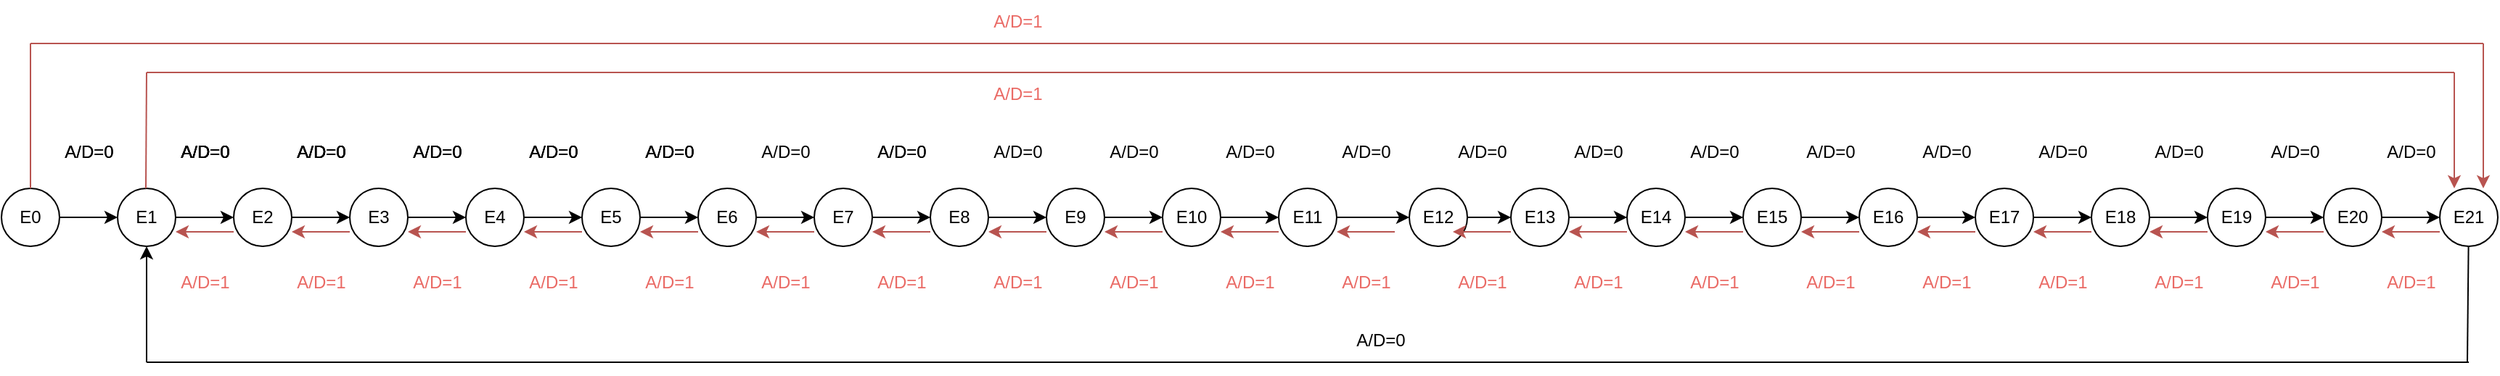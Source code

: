 <mxfile version="20.5.3" type="github">
  <diagram id="IYc-EeCkCWbLkypRfb7z" name="Page-1">
    <mxGraphModel dx="1210" dy="679" grid="1" gridSize="10" guides="1" tooltips="1" connect="1" arrows="1" fold="1" page="1" pageScale="1" pageWidth="2339" pageHeight="3300" math="0" shadow="0">
      <root>
        <mxCell id="0" />
        <mxCell id="1" parent="0" />
        <mxCell id="dCmdMeFQFRfdLefA6usg-4" value="" style="edgeStyle=orthogonalEdgeStyle;rounded=0;orthogonalLoop=1;jettySize=auto;html=1;" edge="1" parent="1" source="dCmdMeFQFRfdLefA6usg-2" target="dCmdMeFQFRfdLefA6usg-3">
          <mxGeometry relative="1" as="geometry" />
        </mxCell>
        <mxCell id="dCmdMeFQFRfdLefA6usg-2" value="E0" style="ellipse;whiteSpace=wrap;html=1;aspect=fixed;" vertex="1" parent="1">
          <mxGeometry x="120" y="400" width="40" height="40" as="geometry" />
        </mxCell>
        <mxCell id="dCmdMeFQFRfdLefA6usg-6" value="" style="edgeStyle=orthogonalEdgeStyle;rounded=0;orthogonalLoop=1;jettySize=auto;html=1;" edge="1" parent="1" source="dCmdMeFQFRfdLefA6usg-3" target="dCmdMeFQFRfdLefA6usg-5">
          <mxGeometry relative="1" as="geometry" />
        </mxCell>
        <mxCell id="dCmdMeFQFRfdLefA6usg-3" value="E1" style="ellipse;whiteSpace=wrap;html=1;aspect=fixed;" vertex="1" parent="1">
          <mxGeometry x="200" y="400" width="40" height="40" as="geometry" />
        </mxCell>
        <mxCell id="dCmdMeFQFRfdLefA6usg-8" value="" style="edgeStyle=orthogonalEdgeStyle;rounded=0;orthogonalLoop=1;jettySize=auto;html=1;" edge="1" parent="1" source="dCmdMeFQFRfdLefA6usg-5" target="dCmdMeFQFRfdLefA6usg-7">
          <mxGeometry relative="1" as="geometry" />
        </mxCell>
        <mxCell id="dCmdMeFQFRfdLefA6usg-5" value="E2" style="ellipse;whiteSpace=wrap;html=1;aspect=fixed;" vertex="1" parent="1">
          <mxGeometry x="280" y="400" width="40" height="40" as="geometry" />
        </mxCell>
        <mxCell id="dCmdMeFQFRfdLefA6usg-10" value="" style="edgeStyle=orthogonalEdgeStyle;rounded=0;orthogonalLoop=1;jettySize=auto;html=1;" edge="1" parent="1" source="dCmdMeFQFRfdLefA6usg-7" target="dCmdMeFQFRfdLefA6usg-9">
          <mxGeometry relative="1" as="geometry" />
        </mxCell>
        <mxCell id="dCmdMeFQFRfdLefA6usg-7" value="E3" style="ellipse;whiteSpace=wrap;html=1;aspect=fixed;" vertex="1" parent="1">
          <mxGeometry x="360" y="400" width="40" height="40" as="geometry" />
        </mxCell>
        <mxCell id="dCmdMeFQFRfdLefA6usg-12" value="" style="edgeStyle=orthogonalEdgeStyle;rounded=0;orthogonalLoop=1;jettySize=auto;html=1;" edge="1" parent="1" source="dCmdMeFQFRfdLefA6usg-9" target="dCmdMeFQFRfdLefA6usg-11">
          <mxGeometry relative="1" as="geometry" />
        </mxCell>
        <mxCell id="dCmdMeFQFRfdLefA6usg-9" value="E4" style="ellipse;whiteSpace=wrap;html=1;aspect=fixed;" vertex="1" parent="1">
          <mxGeometry x="440" y="400" width="40" height="40" as="geometry" />
        </mxCell>
        <mxCell id="dCmdMeFQFRfdLefA6usg-14" value="" style="edgeStyle=orthogonalEdgeStyle;rounded=0;orthogonalLoop=1;jettySize=auto;html=1;" edge="1" parent="1" source="dCmdMeFQFRfdLefA6usg-11" target="dCmdMeFQFRfdLefA6usg-13">
          <mxGeometry relative="1" as="geometry" />
        </mxCell>
        <mxCell id="dCmdMeFQFRfdLefA6usg-11" value="E5" style="ellipse;whiteSpace=wrap;html=1;aspect=fixed;" vertex="1" parent="1">
          <mxGeometry x="520" y="400" width="40" height="40" as="geometry" />
        </mxCell>
        <mxCell id="dCmdMeFQFRfdLefA6usg-16" value="" style="edgeStyle=orthogonalEdgeStyle;rounded=0;orthogonalLoop=1;jettySize=auto;html=1;" edge="1" parent="1" source="dCmdMeFQFRfdLefA6usg-13" target="dCmdMeFQFRfdLefA6usg-15">
          <mxGeometry relative="1" as="geometry" />
        </mxCell>
        <mxCell id="dCmdMeFQFRfdLefA6usg-13" value="E6" style="ellipse;whiteSpace=wrap;html=1;aspect=fixed;" vertex="1" parent="1">
          <mxGeometry x="600" y="400" width="40" height="40" as="geometry" />
        </mxCell>
        <mxCell id="dCmdMeFQFRfdLefA6usg-18" value="" style="edgeStyle=orthogonalEdgeStyle;rounded=0;orthogonalLoop=1;jettySize=auto;html=1;" edge="1" parent="1" source="dCmdMeFQFRfdLefA6usg-15" target="dCmdMeFQFRfdLefA6usg-17">
          <mxGeometry relative="1" as="geometry" />
        </mxCell>
        <mxCell id="dCmdMeFQFRfdLefA6usg-15" value="E7" style="ellipse;whiteSpace=wrap;html=1;aspect=fixed;" vertex="1" parent="1">
          <mxGeometry x="680" y="400" width="40" height="40" as="geometry" />
        </mxCell>
        <mxCell id="dCmdMeFQFRfdLefA6usg-21" value="" style="edgeStyle=orthogonalEdgeStyle;rounded=0;orthogonalLoop=1;jettySize=auto;html=1;" edge="1" parent="1" source="dCmdMeFQFRfdLefA6usg-17" target="dCmdMeFQFRfdLefA6usg-20">
          <mxGeometry relative="1" as="geometry" />
        </mxCell>
        <mxCell id="dCmdMeFQFRfdLefA6usg-17" value="E8" style="ellipse;whiteSpace=wrap;html=1;aspect=fixed;" vertex="1" parent="1">
          <mxGeometry x="760" y="400" width="40" height="40" as="geometry" />
        </mxCell>
        <mxCell id="dCmdMeFQFRfdLefA6usg-23" value="" style="edgeStyle=orthogonalEdgeStyle;rounded=0;orthogonalLoop=1;jettySize=auto;html=1;" edge="1" parent="1" source="dCmdMeFQFRfdLefA6usg-20" target="dCmdMeFQFRfdLefA6usg-22">
          <mxGeometry relative="1" as="geometry" />
        </mxCell>
        <mxCell id="dCmdMeFQFRfdLefA6usg-20" value="E9" style="ellipse;whiteSpace=wrap;html=1;aspect=fixed;" vertex="1" parent="1">
          <mxGeometry x="840" y="400" width="40" height="40" as="geometry" />
        </mxCell>
        <mxCell id="dCmdMeFQFRfdLefA6usg-25" value="" style="edgeStyle=orthogonalEdgeStyle;rounded=0;orthogonalLoop=1;jettySize=auto;html=1;" edge="1" parent="1" source="dCmdMeFQFRfdLefA6usg-22" target="dCmdMeFQFRfdLefA6usg-24">
          <mxGeometry relative="1" as="geometry" />
        </mxCell>
        <mxCell id="dCmdMeFQFRfdLefA6usg-22" value="E10" style="ellipse;whiteSpace=wrap;html=1;aspect=fixed;" vertex="1" parent="1">
          <mxGeometry x="920" y="400" width="40" height="40" as="geometry" />
        </mxCell>
        <mxCell id="dCmdMeFQFRfdLefA6usg-28" value="" style="edgeStyle=orthogonalEdgeStyle;rounded=0;orthogonalLoop=1;jettySize=auto;html=1;" edge="1" parent="1" source="dCmdMeFQFRfdLefA6usg-24" target="dCmdMeFQFRfdLefA6usg-27">
          <mxGeometry relative="1" as="geometry" />
        </mxCell>
        <mxCell id="dCmdMeFQFRfdLefA6usg-24" value="E11" style="ellipse;whiteSpace=wrap;html=1;aspect=fixed;" vertex="1" parent="1">
          <mxGeometry x="1000" y="400" width="40" height="40" as="geometry" />
        </mxCell>
        <mxCell id="dCmdMeFQFRfdLefA6usg-30" value="" style="edgeStyle=orthogonalEdgeStyle;rounded=0;orthogonalLoop=1;jettySize=auto;html=1;" edge="1" parent="1" source="dCmdMeFQFRfdLefA6usg-27" target="dCmdMeFQFRfdLefA6usg-29">
          <mxGeometry relative="1" as="geometry" />
        </mxCell>
        <mxCell id="dCmdMeFQFRfdLefA6usg-27" value="E12" style="ellipse;whiteSpace=wrap;html=1;aspect=fixed;" vertex="1" parent="1">
          <mxGeometry x="1090" y="400" width="40" height="40" as="geometry" />
        </mxCell>
        <mxCell id="dCmdMeFQFRfdLefA6usg-32" value="" style="edgeStyle=orthogonalEdgeStyle;rounded=0;orthogonalLoop=1;jettySize=auto;html=1;" edge="1" parent="1" source="dCmdMeFQFRfdLefA6usg-29" target="dCmdMeFQFRfdLefA6usg-31">
          <mxGeometry relative="1" as="geometry" />
        </mxCell>
        <mxCell id="dCmdMeFQFRfdLefA6usg-29" value="E13" style="ellipse;whiteSpace=wrap;html=1;aspect=fixed;" vertex="1" parent="1">
          <mxGeometry x="1160" y="400" width="40" height="40" as="geometry" />
        </mxCell>
        <mxCell id="dCmdMeFQFRfdLefA6usg-34" value="" style="edgeStyle=orthogonalEdgeStyle;rounded=0;orthogonalLoop=1;jettySize=auto;html=1;" edge="1" parent="1" source="dCmdMeFQFRfdLefA6usg-31" target="dCmdMeFQFRfdLefA6usg-33">
          <mxGeometry relative="1" as="geometry" />
        </mxCell>
        <mxCell id="dCmdMeFQFRfdLefA6usg-31" value="E14" style="ellipse;whiteSpace=wrap;html=1;aspect=fixed;" vertex="1" parent="1">
          <mxGeometry x="1240" y="400" width="40" height="40" as="geometry" />
        </mxCell>
        <mxCell id="dCmdMeFQFRfdLefA6usg-36" value="" style="edgeStyle=orthogonalEdgeStyle;rounded=0;orthogonalLoop=1;jettySize=auto;html=1;" edge="1" parent="1" source="dCmdMeFQFRfdLefA6usg-33" target="dCmdMeFQFRfdLefA6usg-35">
          <mxGeometry relative="1" as="geometry" />
        </mxCell>
        <mxCell id="dCmdMeFQFRfdLefA6usg-33" value="E15" style="ellipse;whiteSpace=wrap;html=1;aspect=fixed;" vertex="1" parent="1">
          <mxGeometry x="1320" y="400" width="40" height="40" as="geometry" />
        </mxCell>
        <mxCell id="dCmdMeFQFRfdLefA6usg-38" value="" style="edgeStyle=orthogonalEdgeStyle;rounded=0;orthogonalLoop=1;jettySize=auto;html=1;" edge="1" parent="1" source="dCmdMeFQFRfdLefA6usg-35" target="dCmdMeFQFRfdLefA6usg-37">
          <mxGeometry relative="1" as="geometry" />
        </mxCell>
        <mxCell id="dCmdMeFQFRfdLefA6usg-35" value="E16" style="ellipse;whiteSpace=wrap;html=1;aspect=fixed;" vertex="1" parent="1">
          <mxGeometry x="1400" y="400" width="40" height="40" as="geometry" />
        </mxCell>
        <mxCell id="dCmdMeFQFRfdLefA6usg-40" value="" style="edgeStyle=orthogonalEdgeStyle;rounded=0;orthogonalLoop=1;jettySize=auto;html=1;" edge="1" parent="1" source="dCmdMeFQFRfdLefA6usg-37" target="dCmdMeFQFRfdLefA6usg-39">
          <mxGeometry relative="1" as="geometry" />
        </mxCell>
        <mxCell id="dCmdMeFQFRfdLefA6usg-37" value="E17" style="ellipse;whiteSpace=wrap;html=1;aspect=fixed;" vertex="1" parent="1">
          <mxGeometry x="1480" y="400" width="40" height="40" as="geometry" />
        </mxCell>
        <mxCell id="dCmdMeFQFRfdLefA6usg-42" value="" style="edgeStyle=orthogonalEdgeStyle;rounded=0;orthogonalLoop=1;jettySize=auto;html=1;" edge="1" parent="1" source="dCmdMeFQFRfdLefA6usg-39" target="dCmdMeFQFRfdLefA6usg-41">
          <mxGeometry relative="1" as="geometry" />
        </mxCell>
        <mxCell id="dCmdMeFQFRfdLefA6usg-39" value="E18" style="ellipse;whiteSpace=wrap;html=1;aspect=fixed;" vertex="1" parent="1">
          <mxGeometry x="1560" y="400" width="40" height="40" as="geometry" />
        </mxCell>
        <mxCell id="dCmdMeFQFRfdLefA6usg-44" value="" style="edgeStyle=orthogonalEdgeStyle;rounded=0;orthogonalLoop=1;jettySize=auto;html=1;" edge="1" parent="1" source="dCmdMeFQFRfdLefA6usg-41" target="dCmdMeFQFRfdLefA6usg-43">
          <mxGeometry relative="1" as="geometry" />
        </mxCell>
        <mxCell id="dCmdMeFQFRfdLefA6usg-41" value="E19" style="ellipse;whiteSpace=wrap;html=1;aspect=fixed;" vertex="1" parent="1">
          <mxGeometry x="1640" y="400" width="40" height="40" as="geometry" />
        </mxCell>
        <mxCell id="dCmdMeFQFRfdLefA6usg-46" value="" style="edgeStyle=orthogonalEdgeStyle;rounded=0;orthogonalLoop=1;jettySize=auto;html=1;" edge="1" parent="1" source="dCmdMeFQFRfdLefA6usg-43" target="dCmdMeFQFRfdLefA6usg-45">
          <mxGeometry relative="1" as="geometry" />
        </mxCell>
        <mxCell id="dCmdMeFQFRfdLefA6usg-43" value="E20" style="ellipse;whiteSpace=wrap;html=1;aspect=fixed;" vertex="1" parent="1">
          <mxGeometry x="1720" y="400" width="40" height="40" as="geometry" />
        </mxCell>
        <mxCell id="dCmdMeFQFRfdLefA6usg-45" value="E21" style="ellipse;whiteSpace=wrap;html=1;aspect=fixed;" vertex="1" parent="1">
          <mxGeometry x="1800" y="400" width="40" height="40" as="geometry" />
        </mxCell>
        <mxCell id="dCmdMeFQFRfdLefA6usg-47" value="A/D=0" style="text;html=1;align=center;verticalAlign=middle;resizable=0;points=[];autosize=1;strokeColor=none;fillColor=none;" vertex="1" parent="1">
          <mxGeometry x="150" y="360" width="60" height="30" as="geometry" />
        </mxCell>
        <mxCell id="dCmdMeFQFRfdLefA6usg-49" value="A/D=0" style="text;html=1;align=center;verticalAlign=middle;resizable=0;points=[];autosize=1;strokeColor=none;fillColor=none;" vertex="1" parent="1">
          <mxGeometry x="230" y="360" width="60" height="30" as="geometry" />
        </mxCell>
        <mxCell id="dCmdMeFQFRfdLefA6usg-50" value="A/D=0" style="text;html=1;align=center;verticalAlign=middle;resizable=0;points=[];autosize=1;strokeColor=none;fillColor=none;" vertex="1" parent="1">
          <mxGeometry x="310" y="360" width="60" height="30" as="geometry" />
        </mxCell>
        <mxCell id="dCmdMeFQFRfdLefA6usg-51" value="A/D=0" style="text;html=1;align=center;verticalAlign=middle;resizable=0;points=[];autosize=1;strokeColor=none;fillColor=none;" vertex="1" parent="1">
          <mxGeometry x="310" y="360" width="60" height="30" as="geometry" />
        </mxCell>
        <mxCell id="dCmdMeFQFRfdLefA6usg-52" value="A/D=0" style="text;html=1;align=center;verticalAlign=middle;resizable=0;points=[];autosize=1;strokeColor=none;fillColor=none;" vertex="1" parent="1">
          <mxGeometry x="230" y="360" width="60" height="30" as="geometry" />
        </mxCell>
        <mxCell id="dCmdMeFQFRfdLefA6usg-53" value="A/D=0" style="text;html=1;align=center;verticalAlign=middle;resizable=0;points=[];autosize=1;strokeColor=none;fillColor=none;" vertex="1" parent="1">
          <mxGeometry x="310" y="360" width="60" height="30" as="geometry" />
        </mxCell>
        <mxCell id="dCmdMeFQFRfdLefA6usg-54" value="A/D=0" style="text;html=1;align=center;verticalAlign=middle;resizable=0;points=[];autosize=1;strokeColor=none;fillColor=none;" vertex="1" parent="1">
          <mxGeometry x="230" y="360" width="60" height="30" as="geometry" />
        </mxCell>
        <mxCell id="dCmdMeFQFRfdLefA6usg-55" value="A/D=0" style="text;html=1;align=center;verticalAlign=middle;resizable=0;points=[];autosize=1;strokeColor=none;fillColor=none;" vertex="1" parent="1">
          <mxGeometry x="150" y="360" width="60" height="30" as="geometry" />
        </mxCell>
        <mxCell id="dCmdMeFQFRfdLefA6usg-56" value="A/D=0" style="text;html=1;align=center;verticalAlign=middle;resizable=0;points=[];autosize=1;strokeColor=none;fillColor=none;" vertex="1" parent="1">
          <mxGeometry x="550" y="360" width="60" height="30" as="geometry" />
        </mxCell>
        <mxCell id="dCmdMeFQFRfdLefA6usg-57" value="A/D=0" style="text;html=1;align=center;verticalAlign=middle;resizable=0;points=[];autosize=1;strokeColor=none;fillColor=none;" vertex="1" parent="1">
          <mxGeometry x="470" y="360" width="60" height="30" as="geometry" />
        </mxCell>
        <mxCell id="dCmdMeFQFRfdLefA6usg-58" value="A/D=0" style="text;html=1;align=center;verticalAlign=middle;resizable=0;points=[];autosize=1;strokeColor=none;fillColor=none;" vertex="1" parent="1">
          <mxGeometry x="390" y="360" width="60" height="30" as="geometry" />
        </mxCell>
        <mxCell id="dCmdMeFQFRfdLefA6usg-59" value="A/D=0" style="text;html=1;align=center;verticalAlign=middle;resizable=0;points=[];autosize=1;strokeColor=none;fillColor=none;" vertex="1" parent="1">
          <mxGeometry x="790" y="360" width="60" height="30" as="geometry" />
        </mxCell>
        <mxCell id="dCmdMeFQFRfdLefA6usg-60" value="A/D=0" style="text;html=1;align=center;verticalAlign=middle;resizable=0;points=[];autosize=1;strokeColor=none;fillColor=none;" vertex="1" parent="1">
          <mxGeometry x="710" y="360" width="60" height="30" as="geometry" />
        </mxCell>
        <mxCell id="dCmdMeFQFRfdLefA6usg-61" value="A/D=0" style="text;html=1;align=center;verticalAlign=middle;resizable=0;points=[];autosize=1;strokeColor=none;fillColor=none;" vertex="1" parent="1">
          <mxGeometry x="630" y="360" width="60" height="30" as="geometry" />
        </mxCell>
        <mxCell id="dCmdMeFQFRfdLefA6usg-71" value="A/D=0" style="text;html=1;align=center;verticalAlign=middle;resizable=0;points=[];autosize=1;strokeColor=none;fillColor=none;" vertex="1" parent="1">
          <mxGeometry x="1030" y="360" width="60" height="30" as="geometry" />
        </mxCell>
        <mxCell id="dCmdMeFQFRfdLefA6usg-72" value="A/D=0" style="text;html=1;align=center;verticalAlign=middle;resizable=0;points=[];autosize=1;strokeColor=none;fillColor=none;" vertex="1" parent="1">
          <mxGeometry x="950" y="360" width="60" height="30" as="geometry" />
        </mxCell>
        <mxCell id="dCmdMeFQFRfdLefA6usg-73" value="A/D=0" style="text;html=1;align=center;verticalAlign=middle;resizable=0;points=[];autosize=1;strokeColor=none;fillColor=none;" vertex="1" parent="1">
          <mxGeometry x="870" y="360" width="60" height="30" as="geometry" />
        </mxCell>
        <mxCell id="dCmdMeFQFRfdLefA6usg-74" value="A/D=0" style="text;html=1;align=center;verticalAlign=middle;resizable=0;points=[];autosize=1;strokeColor=none;fillColor=none;" vertex="1" parent="1">
          <mxGeometry x="1270" y="360" width="60" height="30" as="geometry" />
        </mxCell>
        <mxCell id="dCmdMeFQFRfdLefA6usg-75" value="A/D=0" style="text;html=1;align=center;verticalAlign=middle;resizable=0;points=[];autosize=1;strokeColor=none;fillColor=none;" vertex="1" parent="1">
          <mxGeometry x="1190" y="360" width="60" height="30" as="geometry" />
        </mxCell>
        <mxCell id="dCmdMeFQFRfdLefA6usg-76" value="A/D=0" style="text;html=1;align=center;verticalAlign=middle;resizable=0;points=[];autosize=1;strokeColor=none;fillColor=none;" vertex="1" parent="1">
          <mxGeometry x="1110" y="360" width="60" height="30" as="geometry" />
        </mxCell>
        <mxCell id="dCmdMeFQFRfdLefA6usg-77" value="A/D=0" style="text;html=1;align=center;verticalAlign=middle;resizable=0;points=[];autosize=1;strokeColor=none;fillColor=none;" vertex="1" parent="1">
          <mxGeometry x="1510" y="360" width="60" height="30" as="geometry" />
        </mxCell>
        <mxCell id="dCmdMeFQFRfdLefA6usg-78" value="A/D=0" style="text;html=1;align=center;verticalAlign=middle;resizable=0;points=[];autosize=1;strokeColor=none;fillColor=none;" vertex="1" parent="1">
          <mxGeometry x="1430" y="360" width="60" height="30" as="geometry" />
        </mxCell>
        <mxCell id="dCmdMeFQFRfdLefA6usg-79" value="A/D=0" style="text;html=1;align=center;verticalAlign=middle;resizable=0;points=[];autosize=1;strokeColor=none;fillColor=none;" vertex="1" parent="1">
          <mxGeometry x="1350" y="360" width="60" height="30" as="geometry" />
        </mxCell>
        <mxCell id="dCmdMeFQFRfdLefA6usg-80" value="A/D=0" style="text;html=1;align=center;verticalAlign=middle;resizable=0;points=[];autosize=1;strokeColor=none;fillColor=none;" vertex="1" parent="1">
          <mxGeometry x="1750" y="360" width="60" height="30" as="geometry" />
        </mxCell>
        <mxCell id="dCmdMeFQFRfdLefA6usg-81" value="A/D=0" style="text;html=1;align=center;verticalAlign=middle;resizable=0;points=[];autosize=1;strokeColor=none;fillColor=none;" vertex="1" parent="1">
          <mxGeometry x="1670" y="360" width="60" height="30" as="geometry" />
        </mxCell>
        <mxCell id="dCmdMeFQFRfdLefA6usg-82" value="A/D=0" style="text;html=1;align=center;verticalAlign=middle;resizable=0;points=[];autosize=1;strokeColor=none;fillColor=none;" vertex="1" parent="1">
          <mxGeometry x="1590" y="360" width="60" height="30" as="geometry" />
        </mxCell>
        <mxCell id="dCmdMeFQFRfdLefA6usg-85" value="" style="endArrow=none;html=1;rounded=0;" edge="1" parent="1" target="dCmdMeFQFRfdLefA6usg-45">
          <mxGeometry width="50" height="50" relative="1" as="geometry">
            <mxPoint x="1819" y="520" as="sourcePoint" />
            <mxPoint x="1819.17" y="450.0" as="targetPoint" />
          </mxGeometry>
        </mxCell>
        <mxCell id="dCmdMeFQFRfdLefA6usg-86" value="" style="endArrow=none;html=1;rounded=0;" edge="1" parent="1">
          <mxGeometry width="50" height="50" relative="1" as="geometry">
            <mxPoint x="220" y="520" as="sourcePoint" />
            <mxPoint x="1820" y="520" as="targetPoint" />
          </mxGeometry>
        </mxCell>
        <mxCell id="dCmdMeFQFRfdLefA6usg-89" value="A/D=0" style="text;html=1;align=center;verticalAlign=middle;resizable=0;points=[];autosize=1;strokeColor=none;fillColor=none;" vertex="1" parent="1">
          <mxGeometry x="1040" y="490" width="60" height="30" as="geometry" />
        </mxCell>
        <mxCell id="dCmdMeFQFRfdLefA6usg-91" value="" style="endArrow=classic;html=1;rounded=0;entryX=0.5;entryY=1;entryDx=0;entryDy=0;" edge="1" parent="1" target="dCmdMeFQFRfdLefA6usg-3">
          <mxGeometry width="50" height="50" relative="1" as="geometry">
            <mxPoint x="220" y="520" as="sourcePoint" />
            <mxPoint x="260" y="450" as="targetPoint" />
          </mxGeometry>
        </mxCell>
        <mxCell id="dCmdMeFQFRfdLefA6usg-92" value="" style="endArrow=classic;html=1;rounded=0;fillColor=#f8cecc;strokeColor=#b85450;" edge="1" parent="1">
          <mxGeometry width="50" height="50" relative="1" as="geometry">
            <mxPoint x="1800" y="430" as="sourcePoint" />
            <mxPoint x="1760" y="430" as="targetPoint" />
          </mxGeometry>
        </mxCell>
        <mxCell id="dCmdMeFQFRfdLefA6usg-93" value="" style="endArrow=classic;html=1;rounded=0;fillColor=#f8cecc;strokeColor=#b85450;" edge="1" parent="1">
          <mxGeometry width="50" height="50" relative="1" as="geometry">
            <mxPoint x="1720" y="430" as="sourcePoint" />
            <mxPoint x="1680" y="430" as="targetPoint" />
          </mxGeometry>
        </mxCell>
        <mxCell id="dCmdMeFQFRfdLefA6usg-94" value="" style="endArrow=classic;html=1;rounded=0;fillColor=#f8cecc;strokeColor=#b85450;" edge="1" parent="1">
          <mxGeometry width="50" height="50" relative="1" as="geometry">
            <mxPoint x="1640" y="430" as="sourcePoint" />
            <mxPoint x="1600" y="430" as="targetPoint" />
          </mxGeometry>
        </mxCell>
        <mxCell id="dCmdMeFQFRfdLefA6usg-95" value="" style="endArrow=classic;html=1;rounded=0;fillColor=#f8cecc;strokeColor=#b85450;" edge="1" parent="1">
          <mxGeometry width="50" height="50" relative="1" as="geometry">
            <mxPoint x="1560" y="430" as="sourcePoint" />
            <mxPoint x="1520" y="430" as="targetPoint" />
          </mxGeometry>
        </mxCell>
        <mxCell id="dCmdMeFQFRfdLefA6usg-96" value="" style="endArrow=classic;html=1;rounded=0;fillColor=#f8cecc;strokeColor=#b85450;" edge="1" parent="1">
          <mxGeometry width="50" height="50" relative="1" as="geometry">
            <mxPoint x="1480" y="430" as="sourcePoint" />
            <mxPoint x="1440" y="430" as="targetPoint" />
          </mxGeometry>
        </mxCell>
        <mxCell id="dCmdMeFQFRfdLefA6usg-97" value="" style="endArrow=classic;html=1;rounded=0;fillColor=#f8cecc;strokeColor=#b85450;" edge="1" parent="1">
          <mxGeometry width="50" height="50" relative="1" as="geometry">
            <mxPoint x="1400" y="430" as="sourcePoint" />
            <mxPoint x="1360" y="430" as="targetPoint" />
          </mxGeometry>
        </mxCell>
        <mxCell id="dCmdMeFQFRfdLefA6usg-98" value="" style="endArrow=classic;html=1;rounded=0;fillColor=#f8cecc;strokeColor=#b85450;" edge="1" parent="1">
          <mxGeometry width="50" height="50" relative="1" as="geometry">
            <mxPoint x="1320" y="430.0" as="sourcePoint" />
            <mxPoint x="1280" y="430.0" as="targetPoint" />
          </mxGeometry>
        </mxCell>
        <mxCell id="dCmdMeFQFRfdLefA6usg-99" value="" style="endArrow=classic;html=1;rounded=0;fillColor=#f8cecc;strokeColor=#b85450;" edge="1" parent="1">
          <mxGeometry width="50" height="50" relative="1" as="geometry">
            <mxPoint x="1240" y="430.0" as="sourcePoint" />
            <mxPoint x="1200" y="430.0" as="targetPoint" />
          </mxGeometry>
        </mxCell>
        <mxCell id="dCmdMeFQFRfdLefA6usg-100" value="" style="endArrow=classic;html=1;rounded=0;fillColor=#f8cecc;strokeColor=#b85450;" edge="1" parent="1">
          <mxGeometry width="50" height="50" relative="1" as="geometry">
            <mxPoint x="1160" y="430.0" as="sourcePoint" />
            <mxPoint x="1120" y="430.0" as="targetPoint" />
          </mxGeometry>
        </mxCell>
        <mxCell id="dCmdMeFQFRfdLefA6usg-101" value="" style="endArrow=classic;html=1;rounded=0;fillColor=#f8cecc;strokeColor=#b85450;" edge="1" parent="1">
          <mxGeometry width="50" height="50" relative="1" as="geometry">
            <mxPoint x="1080" y="430.0" as="sourcePoint" />
            <mxPoint x="1040" y="430.0" as="targetPoint" />
          </mxGeometry>
        </mxCell>
        <mxCell id="dCmdMeFQFRfdLefA6usg-102" value="" style="endArrow=classic;html=1;rounded=0;fillColor=#f8cecc;strokeColor=#b85450;" edge="1" parent="1">
          <mxGeometry width="50" height="50" relative="1" as="geometry">
            <mxPoint x="1000" y="430.0" as="sourcePoint" />
            <mxPoint x="960" y="430.0" as="targetPoint" />
          </mxGeometry>
        </mxCell>
        <mxCell id="dCmdMeFQFRfdLefA6usg-103" value="" style="endArrow=classic;html=1;rounded=0;fillColor=#f8cecc;strokeColor=#b85450;" edge="1" parent="1">
          <mxGeometry width="50" height="50" relative="1" as="geometry">
            <mxPoint x="920" y="430.0" as="sourcePoint" />
            <mxPoint x="880" y="430.0" as="targetPoint" />
          </mxGeometry>
        </mxCell>
        <mxCell id="dCmdMeFQFRfdLefA6usg-104" value="" style="endArrow=classic;html=1;rounded=0;fillColor=#f8cecc;strokeColor=#b85450;" edge="1" parent="1">
          <mxGeometry width="50" height="50" relative="1" as="geometry">
            <mxPoint x="840" y="430.0" as="sourcePoint" />
            <mxPoint x="800" y="430.0" as="targetPoint" />
          </mxGeometry>
        </mxCell>
        <mxCell id="dCmdMeFQFRfdLefA6usg-105" value="" style="endArrow=classic;html=1;rounded=0;fillColor=#f8cecc;strokeColor=#b85450;" edge="1" parent="1">
          <mxGeometry width="50" height="50" relative="1" as="geometry">
            <mxPoint x="760" y="430.0" as="sourcePoint" />
            <mxPoint x="720" y="430.0" as="targetPoint" />
          </mxGeometry>
        </mxCell>
        <mxCell id="dCmdMeFQFRfdLefA6usg-106" value="" style="endArrow=classic;html=1;rounded=0;fillColor=#f8cecc;strokeColor=#b85450;" edge="1" parent="1">
          <mxGeometry width="50" height="50" relative="1" as="geometry">
            <mxPoint x="680" y="430.0" as="sourcePoint" />
            <mxPoint x="640" y="430.0" as="targetPoint" />
          </mxGeometry>
        </mxCell>
        <mxCell id="dCmdMeFQFRfdLefA6usg-107" value="" style="endArrow=classic;html=1;rounded=0;fillColor=#f8cecc;strokeColor=#b85450;" edge="1" parent="1">
          <mxGeometry width="50" height="50" relative="1" as="geometry">
            <mxPoint x="600.0" y="430.0" as="sourcePoint" />
            <mxPoint x="560.0" y="430.0" as="targetPoint" />
          </mxGeometry>
        </mxCell>
        <mxCell id="dCmdMeFQFRfdLefA6usg-108" value="" style="endArrow=classic;html=1;rounded=0;fillColor=#f8cecc;strokeColor=#b85450;" edge="1" parent="1">
          <mxGeometry width="50" height="50" relative="1" as="geometry">
            <mxPoint x="520.0" y="430.0" as="sourcePoint" />
            <mxPoint x="480.0" y="430.0" as="targetPoint" />
          </mxGeometry>
        </mxCell>
        <mxCell id="dCmdMeFQFRfdLefA6usg-109" value="" style="endArrow=classic;html=1;rounded=0;fillColor=#f8cecc;strokeColor=#b85450;" edge="1" parent="1">
          <mxGeometry width="50" height="50" relative="1" as="geometry">
            <mxPoint x="440.0" y="430.0" as="sourcePoint" />
            <mxPoint x="400.0" y="430.0" as="targetPoint" />
          </mxGeometry>
        </mxCell>
        <mxCell id="dCmdMeFQFRfdLefA6usg-110" value="" style="endArrow=classic;html=1;rounded=0;fillColor=#f8cecc;strokeColor=#b85450;" edge="1" parent="1">
          <mxGeometry width="50" height="50" relative="1" as="geometry">
            <mxPoint x="360.0" y="430.0" as="sourcePoint" />
            <mxPoint x="320.0" y="430.0" as="targetPoint" />
          </mxGeometry>
        </mxCell>
        <mxCell id="dCmdMeFQFRfdLefA6usg-111" value="" style="endArrow=classic;html=1;rounded=0;fillColor=#f8cecc;strokeColor=#b85450;" edge="1" parent="1">
          <mxGeometry width="50" height="50" relative="1" as="geometry">
            <mxPoint x="280.0" y="430.0" as="sourcePoint" />
            <mxPoint x="240.0" y="430.0" as="targetPoint" />
          </mxGeometry>
        </mxCell>
        <mxCell id="dCmdMeFQFRfdLefA6usg-113" value="A/D=0" style="text;html=1;align=center;verticalAlign=middle;resizable=0;points=[];autosize=1;strokeColor=none;fillColor=none;" vertex="1" parent="1">
          <mxGeometry x="230" y="360" width="60" height="30" as="geometry" />
        </mxCell>
        <mxCell id="dCmdMeFQFRfdLefA6usg-114" value="A/D=0" style="text;html=1;align=center;verticalAlign=middle;resizable=0;points=[];autosize=1;strokeColor=none;fillColor=none;" vertex="1" parent="1">
          <mxGeometry x="310" y="360" width="60" height="30" as="geometry" />
        </mxCell>
        <mxCell id="dCmdMeFQFRfdLefA6usg-115" value="A/D=0" style="text;html=1;align=center;verticalAlign=middle;resizable=0;points=[];autosize=1;strokeColor=none;fillColor=none;" vertex="1" parent="1">
          <mxGeometry x="390" y="360" width="60" height="30" as="geometry" />
        </mxCell>
        <mxCell id="dCmdMeFQFRfdLefA6usg-116" value="A/D=0" style="text;html=1;align=center;verticalAlign=middle;resizable=0;points=[];autosize=1;strokeColor=none;fillColor=none;" vertex="1" parent="1">
          <mxGeometry x="470" y="360" width="60" height="30" as="geometry" />
        </mxCell>
        <mxCell id="dCmdMeFQFRfdLefA6usg-117" value="A/D=0" style="text;html=1;align=center;verticalAlign=middle;resizable=0;points=[];autosize=1;strokeColor=none;fillColor=none;" vertex="1" parent="1">
          <mxGeometry x="550" y="360" width="60" height="30" as="geometry" />
        </mxCell>
        <mxCell id="dCmdMeFQFRfdLefA6usg-118" value="A/D=0" style="text;html=1;align=center;verticalAlign=middle;resizable=0;points=[];autosize=1;strokeColor=none;fillColor=none;fontStyle=0" vertex="1" parent="1">
          <mxGeometry x="230" y="360" width="60" height="30" as="geometry" />
        </mxCell>
        <mxCell id="dCmdMeFQFRfdLefA6usg-119" value="A/D=0" style="text;html=1;align=center;verticalAlign=middle;resizable=0;points=[];autosize=1;strokeColor=none;fillColor=none;" vertex="1" parent="1">
          <mxGeometry x="310" y="360" width="60" height="30" as="geometry" />
        </mxCell>
        <mxCell id="dCmdMeFQFRfdLefA6usg-120" value="A/D=0" style="text;html=1;align=center;verticalAlign=middle;resizable=0;points=[];autosize=1;strokeColor=none;fillColor=none;" vertex="1" parent="1">
          <mxGeometry x="390" y="360" width="60" height="30" as="geometry" />
        </mxCell>
        <mxCell id="dCmdMeFQFRfdLefA6usg-121" value="A/D=0" style="text;html=1;align=center;verticalAlign=middle;resizable=0;points=[];autosize=1;strokeColor=none;fillColor=none;" vertex="1" parent="1">
          <mxGeometry x="470" y="360" width="60" height="30" as="geometry" />
        </mxCell>
        <mxCell id="dCmdMeFQFRfdLefA6usg-122" value="A/D=0" style="text;html=1;align=center;verticalAlign=middle;resizable=0;points=[];autosize=1;strokeColor=none;fillColor=none;" vertex="1" parent="1">
          <mxGeometry x="550" y="360" width="60" height="30" as="geometry" />
        </mxCell>
        <mxCell id="dCmdMeFQFRfdLefA6usg-123" value="A/D=0" style="text;html=1;align=center;verticalAlign=middle;resizable=0;points=[];autosize=1;strokeColor=none;fillColor=none;" vertex="1" parent="1">
          <mxGeometry x="710" y="360" width="60" height="30" as="geometry" />
        </mxCell>
        <mxCell id="dCmdMeFQFRfdLefA6usg-124" value="A/D=1" style="text;html=1;align=center;verticalAlign=middle;resizable=0;points=[];autosize=1;fontColor=#EA6B66;" vertex="1" parent="1">
          <mxGeometry x="790" y="450" width="60" height="30" as="geometry" />
        </mxCell>
        <mxCell id="dCmdMeFQFRfdLefA6usg-125" value="A/D=1" style="text;html=1;align=center;verticalAlign=middle;resizable=0;points=[];autosize=1;fontColor=#EA6B66;" vertex="1" parent="1">
          <mxGeometry x="630" y="450" width="60" height="30" as="geometry" />
        </mxCell>
        <mxCell id="dCmdMeFQFRfdLefA6usg-126" value="A/D=1" style="text;html=1;align=center;verticalAlign=middle;resizable=0;points=[];autosize=1;fontColor=#EA6B66;" vertex="1" parent="1">
          <mxGeometry x="1030" y="450" width="60" height="30" as="geometry" />
        </mxCell>
        <mxCell id="dCmdMeFQFRfdLefA6usg-127" value="A/D=1" style="text;html=1;align=center;verticalAlign=middle;resizable=0;points=[];autosize=1;fontColor=#EA6B66;" vertex="1" parent="1">
          <mxGeometry x="950" y="450" width="60" height="30" as="geometry" />
        </mxCell>
        <mxCell id="dCmdMeFQFRfdLefA6usg-128" value="A/D=1" style="text;html=1;align=center;verticalAlign=middle;resizable=0;points=[];autosize=1;fontColor=#EA6B66;" vertex="1" parent="1">
          <mxGeometry x="870" y="450" width="60" height="30" as="geometry" />
        </mxCell>
        <mxCell id="dCmdMeFQFRfdLefA6usg-129" value="A/D=1" style="text;html=1;align=center;verticalAlign=middle;resizable=0;points=[];autosize=1;fontColor=#EA6B66;" vertex="1" parent="1">
          <mxGeometry x="1270" y="450" width="60" height="30" as="geometry" />
        </mxCell>
        <mxCell id="dCmdMeFQFRfdLefA6usg-130" value="A/D=1" style="text;html=1;align=center;verticalAlign=middle;resizable=0;points=[];autosize=1;fontColor=#EA6B66;" vertex="1" parent="1">
          <mxGeometry x="1190" y="450" width="60" height="30" as="geometry" />
        </mxCell>
        <mxCell id="dCmdMeFQFRfdLefA6usg-131" value="A/D=1" style="text;html=1;align=center;verticalAlign=middle;resizable=0;points=[];autosize=1;fontColor=#EA6B66;" vertex="1" parent="1">
          <mxGeometry x="1110" y="450" width="60" height="30" as="geometry" />
        </mxCell>
        <mxCell id="dCmdMeFQFRfdLefA6usg-132" value="A/D=1" style="text;html=1;align=center;verticalAlign=middle;resizable=0;points=[];autosize=1;fontColor=#EA6B66;" vertex="1" parent="1">
          <mxGeometry x="1510" y="450" width="60" height="30" as="geometry" />
        </mxCell>
        <mxCell id="dCmdMeFQFRfdLefA6usg-133" value="A/D=1" style="text;html=1;align=center;verticalAlign=middle;resizable=0;points=[];autosize=1;fontColor=#EA6B66;" vertex="1" parent="1">
          <mxGeometry x="1430" y="450" width="60" height="30" as="geometry" />
        </mxCell>
        <mxCell id="dCmdMeFQFRfdLefA6usg-134" value="A/D=1" style="text;html=1;align=center;verticalAlign=middle;resizable=0;points=[];autosize=1;fontColor=#EA6B66;" vertex="1" parent="1">
          <mxGeometry x="1350" y="450" width="60" height="30" as="geometry" />
        </mxCell>
        <mxCell id="dCmdMeFQFRfdLefA6usg-135" value="A/D=1" style="text;html=1;align=center;verticalAlign=middle;resizable=0;points=[];autosize=1;fontColor=#EA6B66;" vertex="1" parent="1">
          <mxGeometry x="1750" y="450" width="60" height="30" as="geometry" />
        </mxCell>
        <mxCell id="dCmdMeFQFRfdLefA6usg-136" value="A/D=1" style="text;html=1;align=center;verticalAlign=middle;resizable=0;points=[];autosize=1;fontColor=#EA6B66;" vertex="1" parent="1">
          <mxGeometry x="1670" y="450" width="60" height="30" as="geometry" />
        </mxCell>
        <mxCell id="dCmdMeFQFRfdLefA6usg-137" value="A/D=1" style="text;html=1;align=center;verticalAlign=middle;resizable=0;points=[];autosize=1;fontColor=#EA6B66;" vertex="1" parent="1">
          <mxGeometry x="1590" y="450" width="60" height="30" as="geometry" />
        </mxCell>
        <mxCell id="dCmdMeFQFRfdLefA6usg-138" value="A/D=1" style="text;html=1;align=center;verticalAlign=middle;resizable=0;points=[];autosize=1;fontColor=#EA6B66;" vertex="1" parent="1">
          <mxGeometry x="230" y="450" width="60" height="30" as="geometry" />
        </mxCell>
        <mxCell id="dCmdMeFQFRfdLefA6usg-139" value="A/D=1" style="text;html=1;align=center;verticalAlign=middle;resizable=0;points=[];autosize=1;fontColor=#EA6B66;" vertex="1" parent="1">
          <mxGeometry x="310" y="450" width="60" height="30" as="geometry" />
        </mxCell>
        <mxCell id="dCmdMeFQFRfdLefA6usg-140" value="A/D=1" style="text;html=1;align=center;verticalAlign=middle;resizable=0;points=[];autosize=1;fontColor=#EA6B66;" vertex="1" parent="1">
          <mxGeometry x="390" y="450" width="60" height="30" as="geometry" />
        </mxCell>
        <mxCell id="dCmdMeFQFRfdLefA6usg-141" value="A/D=1" style="text;html=1;align=center;verticalAlign=middle;resizable=0;points=[];autosize=1;fontColor=#EA6B66;" vertex="1" parent="1">
          <mxGeometry x="470" y="450" width="60" height="30" as="geometry" />
        </mxCell>
        <mxCell id="dCmdMeFQFRfdLefA6usg-142" value="A/D=1" style="text;html=1;align=center;verticalAlign=middle;resizable=0;points=[];autosize=1;fontColor=#EA6B66;" vertex="1" parent="1">
          <mxGeometry x="550" y="450" width="60" height="30" as="geometry" />
        </mxCell>
        <mxCell id="dCmdMeFQFRfdLefA6usg-143" value="A/D=1" style="text;html=1;align=center;verticalAlign=middle;resizable=0;points=[];autosize=1;fontColor=#EA6B66;" vertex="1" parent="1">
          <mxGeometry x="710" y="450" width="60" height="30" as="geometry" />
        </mxCell>
        <mxCell id="dCmdMeFQFRfdLefA6usg-146" value="" style="endArrow=none;html=1;rounded=0;fontColor=#EA6B66;fillColor=#f8cecc;strokeColor=#b85450;" edge="1" parent="1">
          <mxGeometry width="50" height="50" relative="1" as="geometry">
            <mxPoint x="219.5" y="400" as="sourcePoint" />
            <mxPoint x="220" y="320" as="targetPoint" />
          </mxGeometry>
        </mxCell>
        <mxCell id="dCmdMeFQFRfdLefA6usg-147" value="" style="endArrow=none;html=1;rounded=0;fontColor=#EA6B66;fillColor=#f8cecc;strokeColor=#b85450;" edge="1" parent="1">
          <mxGeometry width="50" height="50" relative="1" as="geometry">
            <mxPoint x="220" y="320" as="sourcePoint" />
            <mxPoint x="1810" y="320" as="targetPoint" />
          </mxGeometry>
        </mxCell>
        <mxCell id="dCmdMeFQFRfdLefA6usg-148" value="" style="endArrow=none;html=1;rounded=0;fontColor=#EA6B66;fillColor=#f8cecc;strokeColor=#b85450;" edge="1" parent="1">
          <mxGeometry width="50" height="50" relative="1" as="geometry">
            <mxPoint x="140" y="300" as="sourcePoint" />
            <mxPoint x="1830" y="300" as="targetPoint" />
          </mxGeometry>
        </mxCell>
        <mxCell id="dCmdMeFQFRfdLefA6usg-149" value="" style="endArrow=none;html=1;rounded=0;fontColor=#EA6B66;fillColor=#f8cecc;strokeColor=#b85450;" edge="1" parent="1">
          <mxGeometry width="50" height="50" relative="1" as="geometry">
            <mxPoint x="140" y="400" as="sourcePoint" />
            <mxPoint x="140" y="300" as="targetPoint" />
          </mxGeometry>
        </mxCell>
        <mxCell id="dCmdMeFQFRfdLefA6usg-150" value="" style="endArrow=classic;html=1;rounded=0;fontColor=#EA6B66;entryX=0.25;entryY=0;entryDx=0;entryDy=0;entryPerimeter=0;fillColor=#f8cecc;strokeColor=#b85450;" edge="1" parent="1" target="dCmdMeFQFRfdLefA6usg-45">
          <mxGeometry width="50" height="50" relative="1" as="geometry">
            <mxPoint x="1810" y="320" as="sourcePoint" />
            <mxPoint x="1860" y="270" as="targetPoint" />
          </mxGeometry>
        </mxCell>
        <mxCell id="dCmdMeFQFRfdLefA6usg-151" value="" style="endArrow=classic;html=1;rounded=0;fontColor=#EA6B66;entryX=0.75;entryY=0;entryDx=0;entryDy=0;fillColor=#f8cecc;strokeColor=#b85450;entryPerimeter=0;" edge="1" parent="1" target="dCmdMeFQFRfdLefA6usg-45">
          <mxGeometry width="50" height="50" relative="1" as="geometry">
            <mxPoint x="1830" y="300" as="sourcePoint" />
            <mxPoint x="1880" y="250" as="targetPoint" />
          </mxGeometry>
        </mxCell>
        <mxCell id="dCmdMeFQFRfdLefA6usg-152" value="A/D=1" style="text;html=1;align=center;verticalAlign=middle;resizable=0;points=[];autosize=1;fontColor=#EA6B66;" vertex="1" parent="1">
          <mxGeometry x="790" y="320" width="60" height="30" as="geometry" />
        </mxCell>
        <mxCell id="dCmdMeFQFRfdLefA6usg-153" value="A/D=1" style="text;html=1;align=center;verticalAlign=middle;resizable=0;points=[];autosize=1;fontColor=#EA6B66;" vertex="1" parent="1">
          <mxGeometry x="790" y="270" width="60" height="30" as="geometry" />
        </mxCell>
      </root>
    </mxGraphModel>
  </diagram>
</mxfile>
